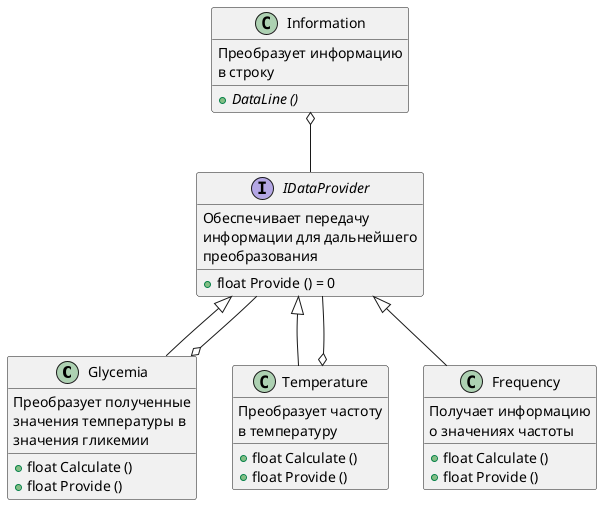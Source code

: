 @startuml DataProvider

class Glycemia
{
Преобразует полученные
значения температуры в
значения гликемии

+ float Calculate ()
+ float Provide ()
}

class Temperature
{
Преобразует частоту
в температуру

+ float Calculate ()
+ float Provide ()
}

class Frequency
{
Получает информацию
о значениях частоты

+ float Calculate ()
+ float Provide ()
}

class Information
{
Преобразует информацию
в строку

+ {abstract} DataLine ()
}

interface IDataProvider
{
    Обеспечивает передачу 
    информации для дальнейшего 
    преобразования

    + float Provide () = 0
}

Frequency -up-|> IDataProvider
Temperature -up-|> IDataProvider
Glycemia -up-|> IDataProvider

Glycemia o-- IDataProvider
Temperature o-- IDataProvider
Information o--IDataProvider

@enduml